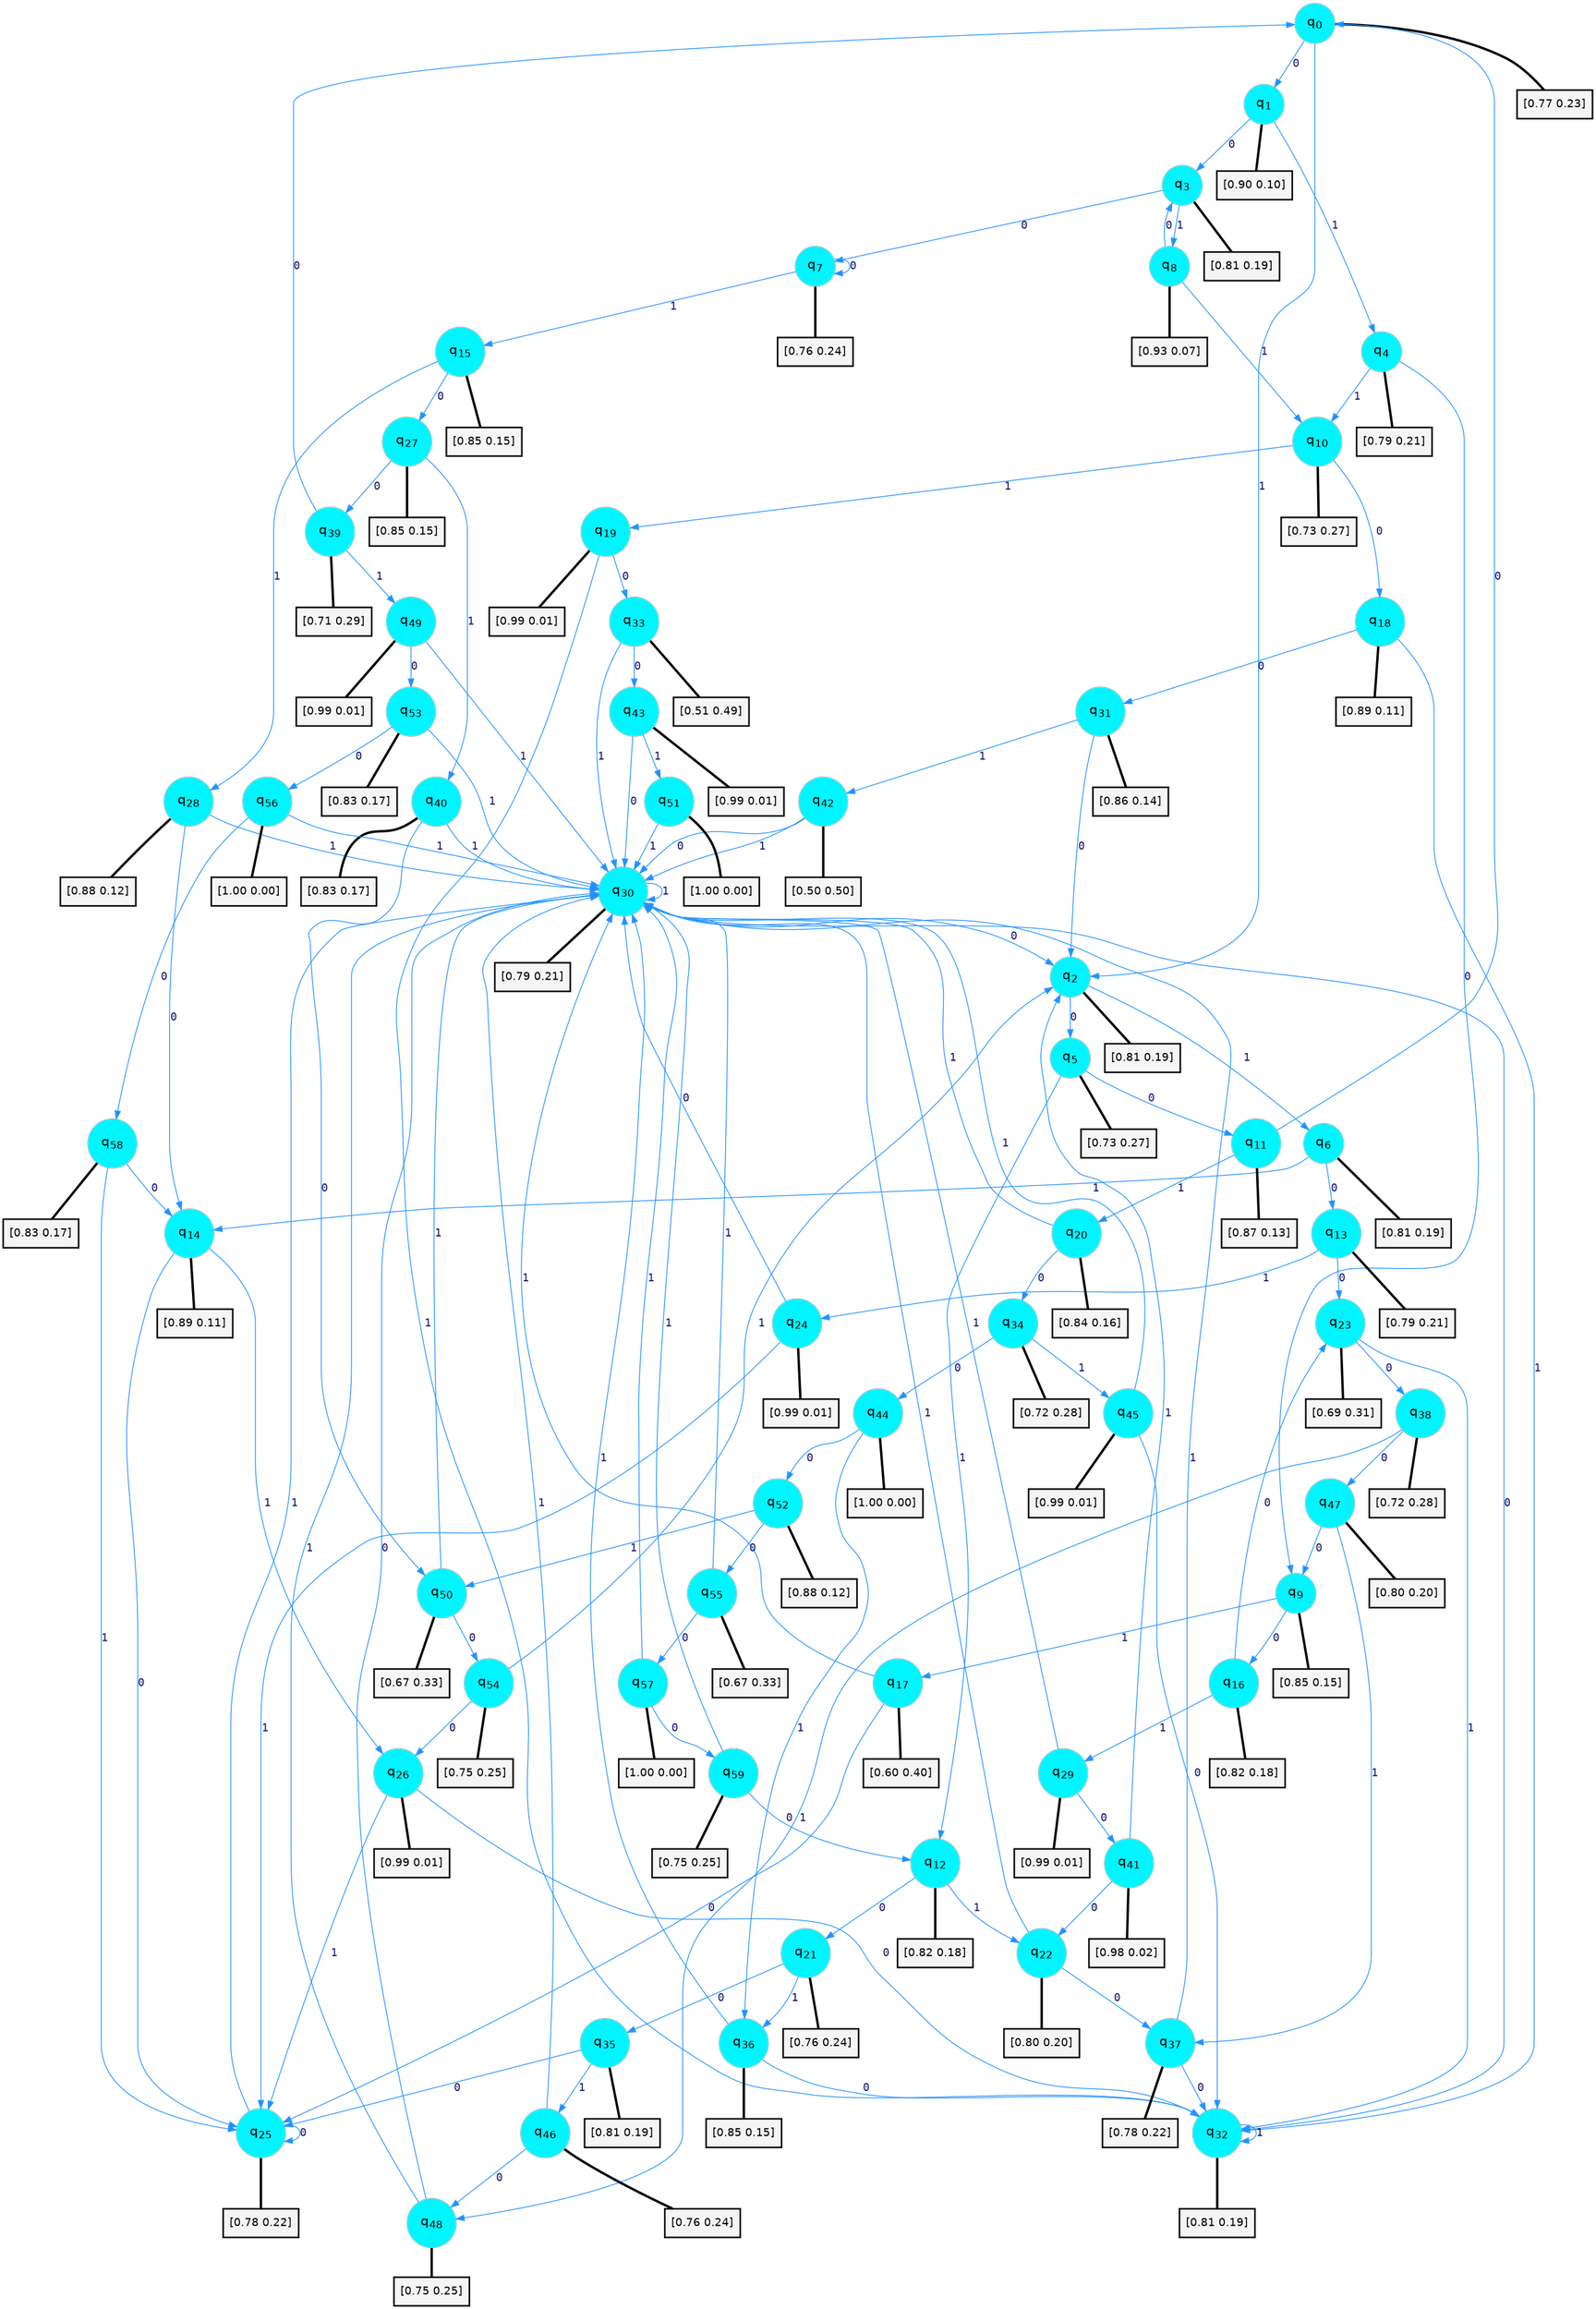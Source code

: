 digraph G {
graph [
bgcolor=transparent, dpi=300, rankdir=TD, size="40,25"];
node [
color=gray, fillcolor=turquoise1, fontcolor=black, fontname=Helvetica, fontsize=16, fontweight=bold, shape=circle, style=filled];
edge [
arrowsize=1, color=dodgerblue1, fontcolor=midnightblue, fontname=courier, fontweight=bold, penwidth=1, style=solid, weight=20];
0[label=<q<SUB>0</SUB>>];
1[label=<q<SUB>1</SUB>>];
2[label=<q<SUB>2</SUB>>];
3[label=<q<SUB>3</SUB>>];
4[label=<q<SUB>4</SUB>>];
5[label=<q<SUB>5</SUB>>];
6[label=<q<SUB>6</SUB>>];
7[label=<q<SUB>7</SUB>>];
8[label=<q<SUB>8</SUB>>];
9[label=<q<SUB>9</SUB>>];
10[label=<q<SUB>10</SUB>>];
11[label=<q<SUB>11</SUB>>];
12[label=<q<SUB>12</SUB>>];
13[label=<q<SUB>13</SUB>>];
14[label=<q<SUB>14</SUB>>];
15[label=<q<SUB>15</SUB>>];
16[label=<q<SUB>16</SUB>>];
17[label=<q<SUB>17</SUB>>];
18[label=<q<SUB>18</SUB>>];
19[label=<q<SUB>19</SUB>>];
20[label=<q<SUB>20</SUB>>];
21[label=<q<SUB>21</SUB>>];
22[label=<q<SUB>22</SUB>>];
23[label=<q<SUB>23</SUB>>];
24[label=<q<SUB>24</SUB>>];
25[label=<q<SUB>25</SUB>>];
26[label=<q<SUB>26</SUB>>];
27[label=<q<SUB>27</SUB>>];
28[label=<q<SUB>28</SUB>>];
29[label=<q<SUB>29</SUB>>];
30[label=<q<SUB>30</SUB>>];
31[label=<q<SUB>31</SUB>>];
32[label=<q<SUB>32</SUB>>];
33[label=<q<SUB>33</SUB>>];
34[label=<q<SUB>34</SUB>>];
35[label=<q<SUB>35</SUB>>];
36[label=<q<SUB>36</SUB>>];
37[label=<q<SUB>37</SUB>>];
38[label=<q<SUB>38</SUB>>];
39[label=<q<SUB>39</SUB>>];
40[label=<q<SUB>40</SUB>>];
41[label=<q<SUB>41</SUB>>];
42[label=<q<SUB>42</SUB>>];
43[label=<q<SUB>43</SUB>>];
44[label=<q<SUB>44</SUB>>];
45[label=<q<SUB>45</SUB>>];
46[label=<q<SUB>46</SUB>>];
47[label=<q<SUB>47</SUB>>];
48[label=<q<SUB>48</SUB>>];
49[label=<q<SUB>49</SUB>>];
50[label=<q<SUB>50</SUB>>];
51[label=<q<SUB>51</SUB>>];
52[label=<q<SUB>52</SUB>>];
53[label=<q<SUB>53</SUB>>];
54[label=<q<SUB>54</SUB>>];
55[label=<q<SUB>55</SUB>>];
56[label=<q<SUB>56</SUB>>];
57[label=<q<SUB>57</SUB>>];
58[label=<q<SUB>58</SUB>>];
59[label=<q<SUB>59</SUB>>];
60[label="[0.77 0.23]", shape=box,fontcolor=black, fontname=Helvetica, fontsize=14, penwidth=2, fillcolor=whitesmoke,color=black];
61[label="[0.90 0.10]", shape=box,fontcolor=black, fontname=Helvetica, fontsize=14, penwidth=2, fillcolor=whitesmoke,color=black];
62[label="[0.81 0.19]", shape=box,fontcolor=black, fontname=Helvetica, fontsize=14, penwidth=2, fillcolor=whitesmoke,color=black];
63[label="[0.81 0.19]", shape=box,fontcolor=black, fontname=Helvetica, fontsize=14, penwidth=2, fillcolor=whitesmoke,color=black];
64[label="[0.79 0.21]", shape=box,fontcolor=black, fontname=Helvetica, fontsize=14, penwidth=2, fillcolor=whitesmoke,color=black];
65[label="[0.73 0.27]", shape=box,fontcolor=black, fontname=Helvetica, fontsize=14, penwidth=2, fillcolor=whitesmoke,color=black];
66[label="[0.81 0.19]", shape=box,fontcolor=black, fontname=Helvetica, fontsize=14, penwidth=2, fillcolor=whitesmoke,color=black];
67[label="[0.76 0.24]", shape=box,fontcolor=black, fontname=Helvetica, fontsize=14, penwidth=2, fillcolor=whitesmoke,color=black];
68[label="[0.93 0.07]", shape=box,fontcolor=black, fontname=Helvetica, fontsize=14, penwidth=2, fillcolor=whitesmoke,color=black];
69[label="[0.85 0.15]", shape=box,fontcolor=black, fontname=Helvetica, fontsize=14, penwidth=2, fillcolor=whitesmoke,color=black];
70[label="[0.73 0.27]", shape=box,fontcolor=black, fontname=Helvetica, fontsize=14, penwidth=2, fillcolor=whitesmoke,color=black];
71[label="[0.87 0.13]", shape=box,fontcolor=black, fontname=Helvetica, fontsize=14, penwidth=2, fillcolor=whitesmoke,color=black];
72[label="[0.82 0.18]", shape=box,fontcolor=black, fontname=Helvetica, fontsize=14, penwidth=2, fillcolor=whitesmoke,color=black];
73[label="[0.79 0.21]", shape=box,fontcolor=black, fontname=Helvetica, fontsize=14, penwidth=2, fillcolor=whitesmoke,color=black];
74[label="[0.89 0.11]", shape=box,fontcolor=black, fontname=Helvetica, fontsize=14, penwidth=2, fillcolor=whitesmoke,color=black];
75[label="[0.85 0.15]", shape=box,fontcolor=black, fontname=Helvetica, fontsize=14, penwidth=2, fillcolor=whitesmoke,color=black];
76[label="[0.82 0.18]", shape=box,fontcolor=black, fontname=Helvetica, fontsize=14, penwidth=2, fillcolor=whitesmoke,color=black];
77[label="[0.60 0.40]", shape=box,fontcolor=black, fontname=Helvetica, fontsize=14, penwidth=2, fillcolor=whitesmoke,color=black];
78[label="[0.89 0.11]", shape=box,fontcolor=black, fontname=Helvetica, fontsize=14, penwidth=2, fillcolor=whitesmoke,color=black];
79[label="[0.99 0.01]", shape=box,fontcolor=black, fontname=Helvetica, fontsize=14, penwidth=2, fillcolor=whitesmoke,color=black];
80[label="[0.84 0.16]", shape=box,fontcolor=black, fontname=Helvetica, fontsize=14, penwidth=2, fillcolor=whitesmoke,color=black];
81[label="[0.76 0.24]", shape=box,fontcolor=black, fontname=Helvetica, fontsize=14, penwidth=2, fillcolor=whitesmoke,color=black];
82[label="[0.80 0.20]", shape=box,fontcolor=black, fontname=Helvetica, fontsize=14, penwidth=2, fillcolor=whitesmoke,color=black];
83[label="[0.69 0.31]", shape=box,fontcolor=black, fontname=Helvetica, fontsize=14, penwidth=2, fillcolor=whitesmoke,color=black];
84[label="[0.99 0.01]", shape=box,fontcolor=black, fontname=Helvetica, fontsize=14, penwidth=2, fillcolor=whitesmoke,color=black];
85[label="[0.78 0.22]", shape=box,fontcolor=black, fontname=Helvetica, fontsize=14, penwidth=2, fillcolor=whitesmoke,color=black];
86[label="[0.99 0.01]", shape=box,fontcolor=black, fontname=Helvetica, fontsize=14, penwidth=2, fillcolor=whitesmoke,color=black];
87[label="[0.85 0.15]", shape=box,fontcolor=black, fontname=Helvetica, fontsize=14, penwidth=2, fillcolor=whitesmoke,color=black];
88[label="[0.88 0.12]", shape=box,fontcolor=black, fontname=Helvetica, fontsize=14, penwidth=2, fillcolor=whitesmoke,color=black];
89[label="[0.99 0.01]", shape=box,fontcolor=black, fontname=Helvetica, fontsize=14, penwidth=2, fillcolor=whitesmoke,color=black];
90[label="[0.79 0.21]", shape=box,fontcolor=black, fontname=Helvetica, fontsize=14, penwidth=2, fillcolor=whitesmoke,color=black];
91[label="[0.86 0.14]", shape=box,fontcolor=black, fontname=Helvetica, fontsize=14, penwidth=2, fillcolor=whitesmoke,color=black];
92[label="[0.81 0.19]", shape=box,fontcolor=black, fontname=Helvetica, fontsize=14, penwidth=2, fillcolor=whitesmoke,color=black];
93[label="[0.51 0.49]", shape=box,fontcolor=black, fontname=Helvetica, fontsize=14, penwidth=2, fillcolor=whitesmoke,color=black];
94[label="[0.72 0.28]", shape=box,fontcolor=black, fontname=Helvetica, fontsize=14, penwidth=2, fillcolor=whitesmoke,color=black];
95[label="[0.81 0.19]", shape=box,fontcolor=black, fontname=Helvetica, fontsize=14, penwidth=2, fillcolor=whitesmoke,color=black];
96[label="[0.85 0.15]", shape=box,fontcolor=black, fontname=Helvetica, fontsize=14, penwidth=2, fillcolor=whitesmoke,color=black];
97[label="[0.78 0.22]", shape=box,fontcolor=black, fontname=Helvetica, fontsize=14, penwidth=2, fillcolor=whitesmoke,color=black];
98[label="[0.72 0.28]", shape=box,fontcolor=black, fontname=Helvetica, fontsize=14, penwidth=2, fillcolor=whitesmoke,color=black];
99[label="[0.71 0.29]", shape=box,fontcolor=black, fontname=Helvetica, fontsize=14, penwidth=2, fillcolor=whitesmoke,color=black];
100[label="[0.83 0.17]", shape=box,fontcolor=black, fontname=Helvetica, fontsize=14, penwidth=2, fillcolor=whitesmoke,color=black];
101[label="[0.98 0.02]", shape=box,fontcolor=black, fontname=Helvetica, fontsize=14, penwidth=2, fillcolor=whitesmoke,color=black];
102[label="[0.50 0.50]", shape=box,fontcolor=black, fontname=Helvetica, fontsize=14, penwidth=2, fillcolor=whitesmoke,color=black];
103[label="[0.99 0.01]", shape=box,fontcolor=black, fontname=Helvetica, fontsize=14, penwidth=2, fillcolor=whitesmoke,color=black];
104[label="[1.00 0.00]", shape=box,fontcolor=black, fontname=Helvetica, fontsize=14, penwidth=2, fillcolor=whitesmoke,color=black];
105[label="[0.99 0.01]", shape=box,fontcolor=black, fontname=Helvetica, fontsize=14, penwidth=2, fillcolor=whitesmoke,color=black];
106[label="[0.76 0.24]", shape=box,fontcolor=black, fontname=Helvetica, fontsize=14, penwidth=2, fillcolor=whitesmoke,color=black];
107[label="[0.80 0.20]", shape=box,fontcolor=black, fontname=Helvetica, fontsize=14, penwidth=2, fillcolor=whitesmoke,color=black];
108[label="[0.75 0.25]", shape=box,fontcolor=black, fontname=Helvetica, fontsize=14, penwidth=2, fillcolor=whitesmoke,color=black];
109[label="[0.99 0.01]", shape=box,fontcolor=black, fontname=Helvetica, fontsize=14, penwidth=2, fillcolor=whitesmoke,color=black];
110[label="[0.67 0.33]", shape=box,fontcolor=black, fontname=Helvetica, fontsize=14, penwidth=2, fillcolor=whitesmoke,color=black];
111[label="[1.00 0.00]", shape=box,fontcolor=black, fontname=Helvetica, fontsize=14, penwidth=2, fillcolor=whitesmoke,color=black];
112[label="[0.88 0.12]", shape=box,fontcolor=black, fontname=Helvetica, fontsize=14, penwidth=2, fillcolor=whitesmoke,color=black];
113[label="[0.83 0.17]", shape=box,fontcolor=black, fontname=Helvetica, fontsize=14, penwidth=2, fillcolor=whitesmoke,color=black];
114[label="[0.75 0.25]", shape=box,fontcolor=black, fontname=Helvetica, fontsize=14, penwidth=2, fillcolor=whitesmoke,color=black];
115[label="[0.67 0.33]", shape=box,fontcolor=black, fontname=Helvetica, fontsize=14, penwidth=2, fillcolor=whitesmoke,color=black];
116[label="[1.00 0.00]", shape=box,fontcolor=black, fontname=Helvetica, fontsize=14, penwidth=2, fillcolor=whitesmoke,color=black];
117[label="[1.00 0.00]", shape=box,fontcolor=black, fontname=Helvetica, fontsize=14, penwidth=2, fillcolor=whitesmoke,color=black];
118[label="[0.83 0.17]", shape=box,fontcolor=black, fontname=Helvetica, fontsize=14, penwidth=2, fillcolor=whitesmoke,color=black];
119[label="[0.75 0.25]", shape=box,fontcolor=black, fontname=Helvetica, fontsize=14, penwidth=2, fillcolor=whitesmoke,color=black];
0->1 [label=0];
0->2 [label=1];
0->60 [arrowhead=none, penwidth=3,color=black];
1->3 [label=0];
1->4 [label=1];
1->61 [arrowhead=none, penwidth=3,color=black];
2->5 [label=0];
2->6 [label=1];
2->62 [arrowhead=none, penwidth=3,color=black];
3->7 [label=0];
3->8 [label=1];
3->63 [arrowhead=none, penwidth=3,color=black];
4->9 [label=0];
4->10 [label=1];
4->64 [arrowhead=none, penwidth=3,color=black];
5->11 [label=0];
5->12 [label=1];
5->65 [arrowhead=none, penwidth=3,color=black];
6->13 [label=0];
6->14 [label=1];
6->66 [arrowhead=none, penwidth=3,color=black];
7->7 [label=0];
7->15 [label=1];
7->67 [arrowhead=none, penwidth=3,color=black];
8->3 [label=0];
8->10 [label=1];
8->68 [arrowhead=none, penwidth=3,color=black];
9->16 [label=0];
9->17 [label=1];
9->69 [arrowhead=none, penwidth=3,color=black];
10->18 [label=0];
10->19 [label=1];
10->70 [arrowhead=none, penwidth=3,color=black];
11->0 [label=0];
11->20 [label=1];
11->71 [arrowhead=none, penwidth=3,color=black];
12->21 [label=0];
12->22 [label=1];
12->72 [arrowhead=none, penwidth=3,color=black];
13->23 [label=0];
13->24 [label=1];
13->73 [arrowhead=none, penwidth=3,color=black];
14->25 [label=0];
14->26 [label=1];
14->74 [arrowhead=none, penwidth=3,color=black];
15->27 [label=0];
15->28 [label=1];
15->75 [arrowhead=none, penwidth=3,color=black];
16->23 [label=0];
16->29 [label=1];
16->76 [arrowhead=none, penwidth=3,color=black];
17->25 [label=0];
17->30 [label=1];
17->77 [arrowhead=none, penwidth=3,color=black];
18->31 [label=0];
18->32 [label=1];
18->78 [arrowhead=none, penwidth=3,color=black];
19->33 [label=0];
19->32 [label=1];
19->79 [arrowhead=none, penwidth=3,color=black];
20->34 [label=0];
20->30 [label=1];
20->80 [arrowhead=none, penwidth=3,color=black];
21->35 [label=0];
21->36 [label=1];
21->81 [arrowhead=none, penwidth=3,color=black];
22->37 [label=0];
22->30 [label=1];
22->82 [arrowhead=none, penwidth=3,color=black];
23->38 [label=0];
23->32 [label=1];
23->83 [arrowhead=none, penwidth=3,color=black];
24->30 [label=0];
24->25 [label=1];
24->84 [arrowhead=none, penwidth=3,color=black];
25->25 [label=0];
25->30 [label=1];
25->85 [arrowhead=none, penwidth=3,color=black];
26->32 [label=0];
26->25 [label=1];
26->86 [arrowhead=none, penwidth=3,color=black];
27->39 [label=0];
27->40 [label=1];
27->87 [arrowhead=none, penwidth=3,color=black];
28->14 [label=0];
28->30 [label=1];
28->88 [arrowhead=none, penwidth=3,color=black];
29->41 [label=0];
29->30 [label=1];
29->89 [arrowhead=none, penwidth=3,color=black];
30->2 [label=0];
30->30 [label=1];
30->90 [arrowhead=none, penwidth=3,color=black];
31->2 [label=0];
31->42 [label=1];
31->91 [arrowhead=none, penwidth=3,color=black];
32->30 [label=0];
32->32 [label=1];
32->92 [arrowhead=none, penwidth=3,color=black];
33->43 [label=0];
33->30 [label=1];
33->93 [arrowhead=none, penwidth=3,color=black];
34->44 [label=0];
34->45 [label=1];
34->94 [arrowhead=none, penwidth=3,color=black];
35->25 [label=0];
35->46 [label=1];
35->95 [arrowhead=none, penwidth=3,color=black];
36->32 [label=0];
36->30 [label=1];
36->96 [arrowhead=none, penwidth=3,color=black];
37->32 [label=0];
37->30 [label=1];
37->97 [arrowhead=none, penwidth=3,color=black];
38->47 [label=0];
38->48 [label=1];
38->98 [arrowhead=none, penwidth=3,color=black];
39->0 [label=0];
39->49 [label=1];
39->99 [arrowhead=none, penwidth=3,color=black];
40->50 [label=0];
40->30 [label=1];
40->100 [arrowhead=none, penwidth=3,color=black];
41->22 [label=0];
41->2 [label=1];
41->101 [arrowhead=none, penwidth=3,color=black];
42->30 [label=0];
42->30 [label=1];
42->102 [arrowhead=none, penwidth=3,color=black];
43->30 [label=0];
43->51 [label=1];
43->103 [arrowhead=none, penwidth=3,color=black];
44->52 [label=0];
44->36 [label=1];
44->104 [arrowhead=none, penwidth=3,color=black];
45->32 [label=0];
45->30 [label=1];
45->105 [arrowhead=none, penwidth=3,color=black];
46->48 [label=0];
46->30 [label=1];
46->106 [arrowhead=none, penwidth=3,color=black];
47->9 [label=0];
47->37 [label=1];
47->107 [arrowhead=none, penwidth=3,color=black];
48->30 [label=0];
48->30 [label=1];
48->108 [arrowhead=none, penwidth=3,color=black];
49->53 [label=0];
49->30 [label=1];
49->109 [arrowhead=none, penwidth=3,color=black];
50->54 [label=0];
50->30 [label=1];
50->110 [arrowhead=none, penwidth=3,color=black];
51->30 [label=1];
51->111 [arrowhead=none, penwidth=3,color=black];
52->55 [label=0];
52->50 [label=1];
52->112 [arrowhead=none, penwidth=3,color=black];
53->56 [label=0];
53->30 [label=1];
53->113 [arrowhead=none, penwidth=3,color=black];
54->26 [label=0];
54->2 [label=1];
54->114 [arrowhead=none, penwidth=3,color=black];
55->57 [label=0];
55->30 [label=1];
55->115 [arrowhead=none, penwidth=3,color=black];
56->58 [label=0];
56->30 [label=1];
56->116 [arrowhead=none, penwidth=3,color=black];
57->59 [label=0];
57->30 [label=1];
57->117 [arrowhead=none, penwidth=3,color=black];
58->14 [label=0];
58->25 [label=1];
58->118 [arrowhead=none, penwidth=3,color=black];
59->12 [label=0];
59->30 [label=1];
59->119 [arrowhead=none, penwidth=3,color=black];
}
